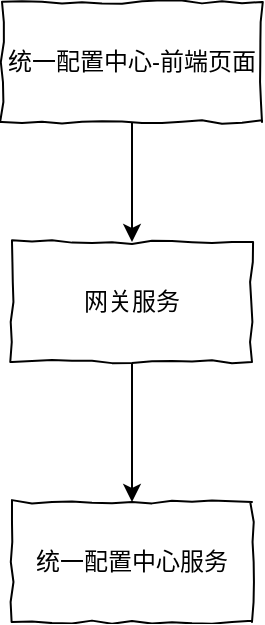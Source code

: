 <mxfile>
    <diagram id="d4J3_S-236u8qbCypoqW" name="Page-1">
        <mxGraphModel dx="1071" dy="787" grid="1" gridSize="10" guides="1" tooltips="1" connect="1" arrows="1" fold="1" page="1" pageScale="1" pageWidth="850" pageHeight="1100" math="0" shadow="0">
            <root>
                <mxCell id="0"/>
                <mxCell id="1" parent="0"/>
                <mxCell id="6" value="统一配置中心服务" style="rounded=0;whiteSpace=wrap;html=1;comic=1;" vertex="1" parent="1">
                    <mxGeometry x="145" y="400" width="120" height="60" as="geometry"/>
                </mxCell>
                <mxCell id="9" style="edgeStyle=none;html=1;entryX=0.5;entryY=0;entryDx=0;entryDy=0;" edge="1" parent="1" source="7" target="8">
                    <mxGeometry relative="1" as="geometry"/>
                </mxCell>
                <mxCell id="7" value="统一配置中心-前端页面" style="rounded=0;whiteSpace=wrap;html=1;comic=1;" vertex="1" parent="1">
                    <mxGeometry x="140" y="150" width="130" height="60" as="geometry"/>
                </mxCell>
                <mxCell id="10" style="edgeStyle=none;html=1;exitX=0.5;exitY=1;exitDx=0;exitDy=0;entryX=0.5;entryY=0;entryDx=0;entryDy=0;" edge="1" parent="1" source="8" target="6">
                    <mxGeometry relative="1" as="geometry"/>
                </mxCell>
                <mxCell id="8" value="网关服务" style="rounded=0;whiteSpace=wrap;html=1;comic=1;" vertex="1" parent="1">
                    <mxGeometry x="145" y="270" width="120" height="60" as="geometry"/>
                </mxCell>
            </root>
        </mxGraphModel>
    </diagram>
</mxfile>